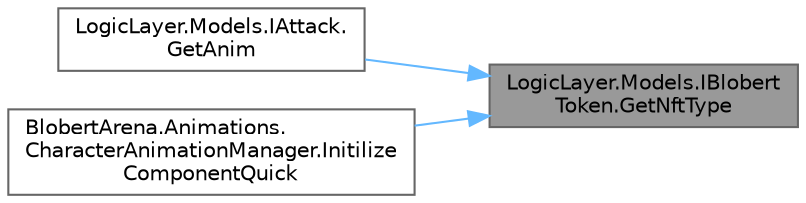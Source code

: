 digraph "LogicLayer.Models.IBlobertToken.GetNftType"
{
 // LATEX_PDF_SIZE
  bgcolor="transparent";
  edge [fontname=Helvetica,fontsize=10,labelfontname=Helvetica,labelfontsize=10];
  node [fontname=Helvetica,fontsize=10,shape=box,height=0.2,width=0.4];
  rankdir="RL";
  Node1 [id="Node000001",label="LogicLayer.Models.IBlobert\lToken.GetNftType",height=0.2,width=0.4,color="gray40", fillcolor="grey60", style="filled", fontcolor="black",tooltip="Retrieves the NFT type of the Blobert token."];
  Node1 -> Node2 [id="edge1_Node000001_Node000002",dir="back",color="steelblue1",style="solid",tooltip=" "];
  Node2 [id="Node000002",label="LogicLayer.Models.IAttack.\lGetAnim",height=0.2,width=0.4,color="grey40", fillcolor="white", style="filled",URL="$interface_logic_layer_1_1_models_1_1_i_attack.html#a444e896cead5a8b57f78f0cb4342df39",tooltip="Retrieves the animation sprites for the attack based on the blobert data and other parameters."];
  Node1 -> Node3 [id="edge2_Node000001_Node000003",dir="back",color="steelblue1",style="solid",tooltip=" "];
  Node3 [id="Node000003",label="BlobertArena.Animations.\lCharacterAnimationManager.Initilize\lComponentQuick",height=0.2,width=0.4,color="grey40", fillcolor="white", style="filled",URL="$class_blobert_arena_1_1_animations_1_1_character_animation_manager.html#ac905799fa321dc90a03db24cf7ab4f73",tooltip="Initializes the component quickly based on the character and animation encode."];
}
